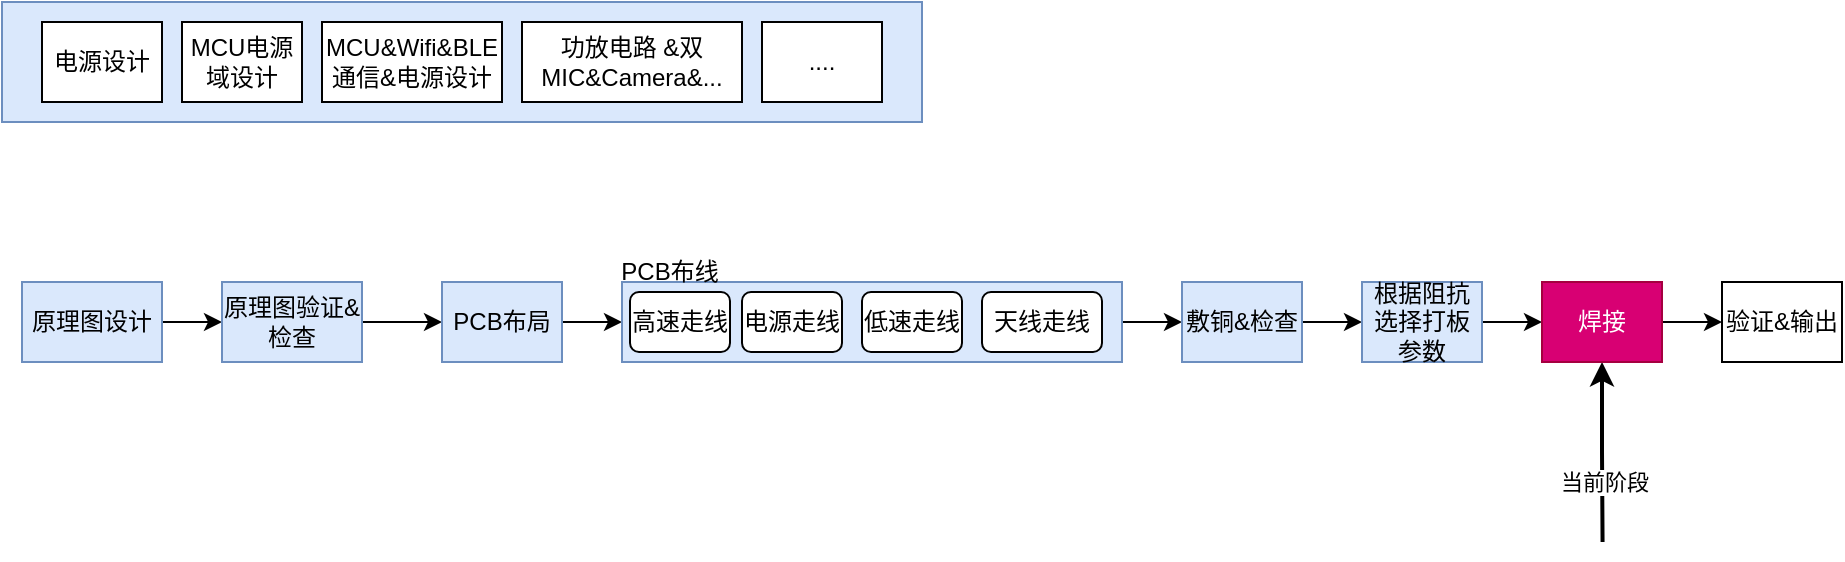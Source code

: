 <mxfile version="28.2.0">
  <diagram name="第 1 页" id="Lz7FnmI3OJWEokpmkhRt">
    <mxGraphModel dx="1019" dy="547" grid="1" gridSize="10" guides="1" tooltips="1" connect="1" arrows="1" fold="1" page="1" pageScale="1" pageWidth="827" pageHeight="1169" math="0" shadow="0">
      <root>
        <mxCell id="0" />
        <mxCell id="1" parent="0" />
        <mxCell id="9YTv9OodDndZO9QDBcR--3" value="" style="rounded=0;whiteSpace=wrap;html=1;fillColor=#dae8fc;strokeColor=#6c8ebf;" vertex="1" parent="1">
          <mxGeometry x="110" y="200" width="460" height="60" as="geometry" />
        </mxCell>
        <mxCell id="kFT8PFcNsTwMWZWpaxGe-1" value="电源设计" style="rounded=0;whiteSpace=wrap;html=1;" parent="1" vertex="1">
          <mxGeometry x="130" y="210" width="60" height="40" as="geometry" />
        </mxCell>
        <mxCell id="kFT8PFcNsTwMWZWpaxGe-2" value="MCU电源域设计" style="rounded=0;whiteSpace=wrap;html=1;" parent="1" vertex="1">
          <mxGeometry x="200" y="210" width="60" height="40" as="geometry" />
        </mxCell>
        <mxCell id="kFT8PFcNsTwMWZWpaxGe-3" value="功放电路 &amp;amp;双MIC&amp;amp;Camera&amp;amp;..." style="rounded=0;whiteSpace=wrap;html=1;" parent="1" vertex="1">
          <mxGeometry x="370" y="210" width="110" height="40" as="geometry" />
        </mxCell>
        <mxCell id="9YTv9OodDndZO9QDBcR--1" value="MCU&amp;amp;Wifi&amp;amp;BLE&lt;div&gt;通信&amp;amp;电源设计&lt;/div&gt;" style="rounded=0;whiteSpace=wrap;html=1;" vertex="1" parent="1">
          <mxGeometry x="270" y="210" width="90" height="40" as="geometry" />
        </mxCell>
        <mxCell id="9YTv9OodDndZO9QDBcR--2" value="...." style="rounded=0;whiteSpace=wrap;html=1;" vertex="1" parent="1">
          <mxGeometry x="490" y="210" width="60" height="40" as="geometry" />
        </mxCell>
        <mxCell id="9YTv9OodDndZO9QDBcR--9" style="edgeStyle=orthogonalEdgeStyle;rounded=0;orthogonalLoop=1;jettySize=auto;html=1;exitX=1;exitY=0.5;exitDx=0;exitDy=0;entryX=0;entryY=0.5;entryDx=0;entryDy=0;" edge="1" parent="1" source="9YTv9OodDndZO9QDBcR--5" target="9YTv9OodDndZO9QDBcR--6">
          <mxGeometry relative="1" as="geometry" />
        </mxCell>
        <mxCell id="9YTv9OodDndZO9QDBcR--5" value="原理图设计" style="rounded=0;whiteSpace=wrap;html=1;fillColor=#dae8fc;strokeColor=#6c8ebf;" vertex="1" parent="1">
          <mxGeometry x="120" y="340" width="70" height="40" as="geometry" />
        </mxCell>
        <mxCell id="9YTv9OodDndZO9QDBcR--8" value="" style="edgeStyle=orthogonalEdgeStyle;rounded=0;orthogonalLoop=1;jettySize=auto;html=1;" edge="1" parent="1" source="9YTv9OodDndZO9QDBcR--6" target="9YTv9OodDndZO9QDBcR--7">
          <mxGeometry relative="1" as="geometry" />
        </mxCell>
        <mxCell id="9YTv9OodDndZO9QDBcR--6" value="原理图验证&amp;amp;检查" style="rounded=0;whiteSpace=wrap;html=1;fillColor=#dae8fc;strokeColor=#6c8ebf;" vertex="1" parent="1">
          <mxGeometry x="220" y="340" width="70" height="40" as="geometry" />
        </mxCell>
        <mxCell id="9YTv9OodDndZO9QDBcR--11" value="" style="edgeStyle=orthogonalEdgeStyle;rounded=0;orthogonalLoop=1;jettySize=auto;html=1;" edge="1" parent="1" source="9YTv9OodDndZO9QDBcR--7" target="9YTv9OodDndZO9QDBcR--10">
          <mxGeometry relative="1" as="geometry" />
        </mxCell>
        <mxCell id="9YTv9OodDndZO9QDBcR--7" value="PCB布局" style="rounded=0;whiteSpace=wrap;html=1;fillColor=#dae8fc;strokeColor=#6c8ebf;" vertex="1" parent="1">
          <mxGeometry x="330" y="340" width="60" height="40" as="geometry" />
        </mxCell>
        <mxCell id="9YTv9OodDndZO9QDBcR--21" value="" style="edgeStyle=orthogonalEdgeStyle;rounded=0;orthogonalLoop=1;jettySize=auto;html=1;" edge="1" parent="1" source="9YTv9OodDndZO9QDBcR--10" target="9YTv9OodDndZO9QDBcR--20">
          <mxGeometry relative="1" as="geometry" />
        </mxCell>
        <mxCell id="9YTv9OodDndZO9QDBcR--10" value="" style="rounded=0;whiteSpace=wrap;html=1;fillColor=#dae8fc;strokeColor=#6c8ebf;" vertex="1" parent="1">
          <mxGeometry x="420" y="340" width="250" height="40" as="geometry" />
        </mxCell>
        <mxCell id="9YTv9OodDndZO9QDBcR--14" value="高速走线" style="rounded=1;whiteSpace=wrap;html=1;" vertex="1" parent="1">
          <mxGeometry x="424" y="345" width="50" height="30" as="geometry" />
        </mxCell>
        <mxCell id="9YTv9OodDndZO9QDBcR--16" value="低速走线" style="rounded=1;whiteSpace=wrap;html=1;" vertex="1" parent="1">
          <mxGeometry x="540" y="345" width="50" height="30" as="geometry" />
        </mxCell>
        <mxCell id="9YTv9OodDndZO9QDBcR--17" value="电源走线" style="rounded=1;whiteSpace=wrap;html=1;" vertex="1" parent="1">
          <mxGeometry x="480" y="345" width="50" height="30" as="geometry" />
        </mxCell>
        <mxCell id="9YTv9OodDndZO9QDBcR--18" value="天线走线" style="rounded=1;whiteSpace=wrap;html=1;" vertex="1" parent="1">
          <mxGeometry x="600" y="345" width="60" height="30" as="geometry" />
        </mxCell>
        <mxCell id="9YTv9OodDndZO9QDBcR--19" value="PCB布线" style="text;strokeColor=none;align=center;fillColor=none;html=1;verticalAlign=middle;whiteSpace=wrap;rounded=0;" vertex="1" parent="1">
          <mxGeometry x="414" y="320" width="60" height="30" as="geometry" />
        </mxCell>
        <mxCell id="9YTv9OodDndZO9QDBcR--23" value="" style="edgeStyle=orthogonalEdgeStyle;rounded=0;orthogonalLoop=1;jettySize=auto;html=1;" edge="1" parent="1" source="9YTv9OodDndZO9QDBcR--20" target="9YTv9OodDndZO9QDBcR--22">
          <mxGeometry relative="1" as="geometry" />
        </mxCell>
        <mxCell id="9YTv9OodDndZO9QDBcR--20" value="敷铜&amp;amp;检查" style="whiteSpace=wrap;html=1;rounded=0;fillColor=#dae8fc;strokeColor=#6c8ebf;" vertex="1" parent="1">
          <mxGeometry x="700" y="340" width="60" height="40" as="geometry" />
        </mxCell>
        <mxCell id="9YTv9OodDndZO9QDBcR--27" value="" style="edgeStyle=orthogonalEdgeStyle;rounded=0;orthogonalLoop=1;jettySize=auto;html=1;" edge="1" parent="1" source="9YTv9OodDndZO9QDBcR--22" target="9YTv9OodDndZO9QDBcR--26">
          <mxGeometry relative="1" as="geometry" />
        </mxCell>
        <mxCell id="9YTv9OodDndZO9QDBcR--22" value="根据阻抗选择打板参数" style="whiteSpace=wrap;html=1;rounded=0;fillColor=#dae8fc;strokeColor=#6c8ebf;" vertex="1" parent="1">
          <mxGeometry x="790" y="340" width="60" height="40" as="geometry" />
        </mxCell>
        <mxCell id="9YTv9OodDndZO9QDBcR--29" value="" style="edgeStyle=orthogonalEdgeStyle;rounded=0;orthogonalLoop=1;jettySize=auto;html=1;" edge="1" parent="1" source="9YTv9OodDndZO9QDBcR--26" target="9YTv9OodDndZO9QDBcR--28">
          <mxGeometry relative="1" as="geometry" />
        </mxCell>
        <mxCell id="9YTv9OodDndZO9QDBcR--30" style="edgeStyle=orthogonalEdgeStyle;rounded=0;orthogonalLoop=1;jettySize=auto;html=1;exitX=0.5;exitY=1;exitDx=0;exitDy=0;startArrow=classic;startFill=1;endArrow=none;endFill=0;strokeWidth=2;" edge="1" parent="1" source="9YTv9OodDndZO9QDBcR--26">
          <mxGeometry relative="1" as="geometry">
            <mxPoint x="910.286" y="470" as="targetPoint" />
          </mxGeometry>
        </mxCell>
        <mxCell id="9YTv9OodDndZO9QDBcR--31" value="当前阶段" style="edgeLabel;html=1;align=center;verticalAlign=middle;resizable=0;points=[];" vertex="1" connectable="0" parent="9YTv9OodDndZO9QDBcR--30">
          <mxGeometry x="0.846" y="1" relative="1" as="geometry">
            <mxPoint x="-1" y="-23" as="offset" />
          </mxGeometry>
        </mxCell>
        <mxCell id="9YTv9OodDndZO9QDBcR--26" value="焊接" style="whiteSpace=wrap;html=1;rounded=0;fillColor=#d80073;fontColor=#ffffff;strokeColor=#A50040;" vertex="1" parent="1">
          <mxGeometry x="880" y="340" width="60" height="40" as="geometry" />
        </mxCell>
        <mxCell id="9YTv9OodDndZO9QDBcR--28" value="验证&amp;amp;输出" style="whiteSpace=wrap;html=1;rounded=0;" vertex="1" parent="1">
          <mxGeometry x="970" y="340" width="60" height="40" as="geometry" />
        </mxCell>
      </root>
    </mxGraphModel>
  </diagram>
</mxfile>
